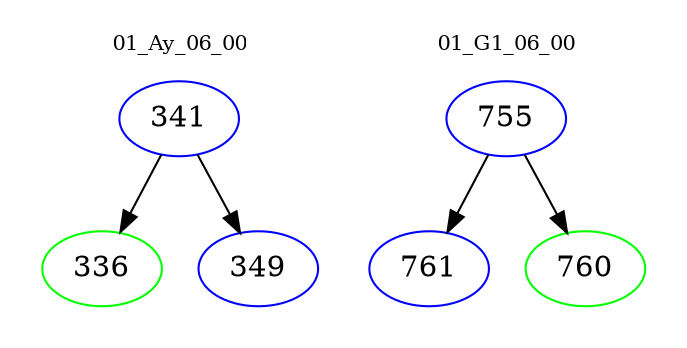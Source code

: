 digraph{
subgraph cluster_0 {
color = white
label = "01_Ay_06_00";
fontsize=10;
T0_341 [label="341", color="blue"]
T0_341 -> T0_336 [color="black"]
T0_336 [label="336", color="green"]
T0_341 -> T0_349 [color="black"]
T0_349 [label="349", color="blue"]
}
subgraph cluster_1 {
color = white
label = "01_G1_06_00";
fontsize=10;
T1_755 [label="755", color="blue"]
T1_755 -> T1_761 [color="black"]
T1_761 [label="761", color="blue"]
T1_755 -> T1_760 [color="black"]
T1_760 [label="760", color="green"]
}
}
